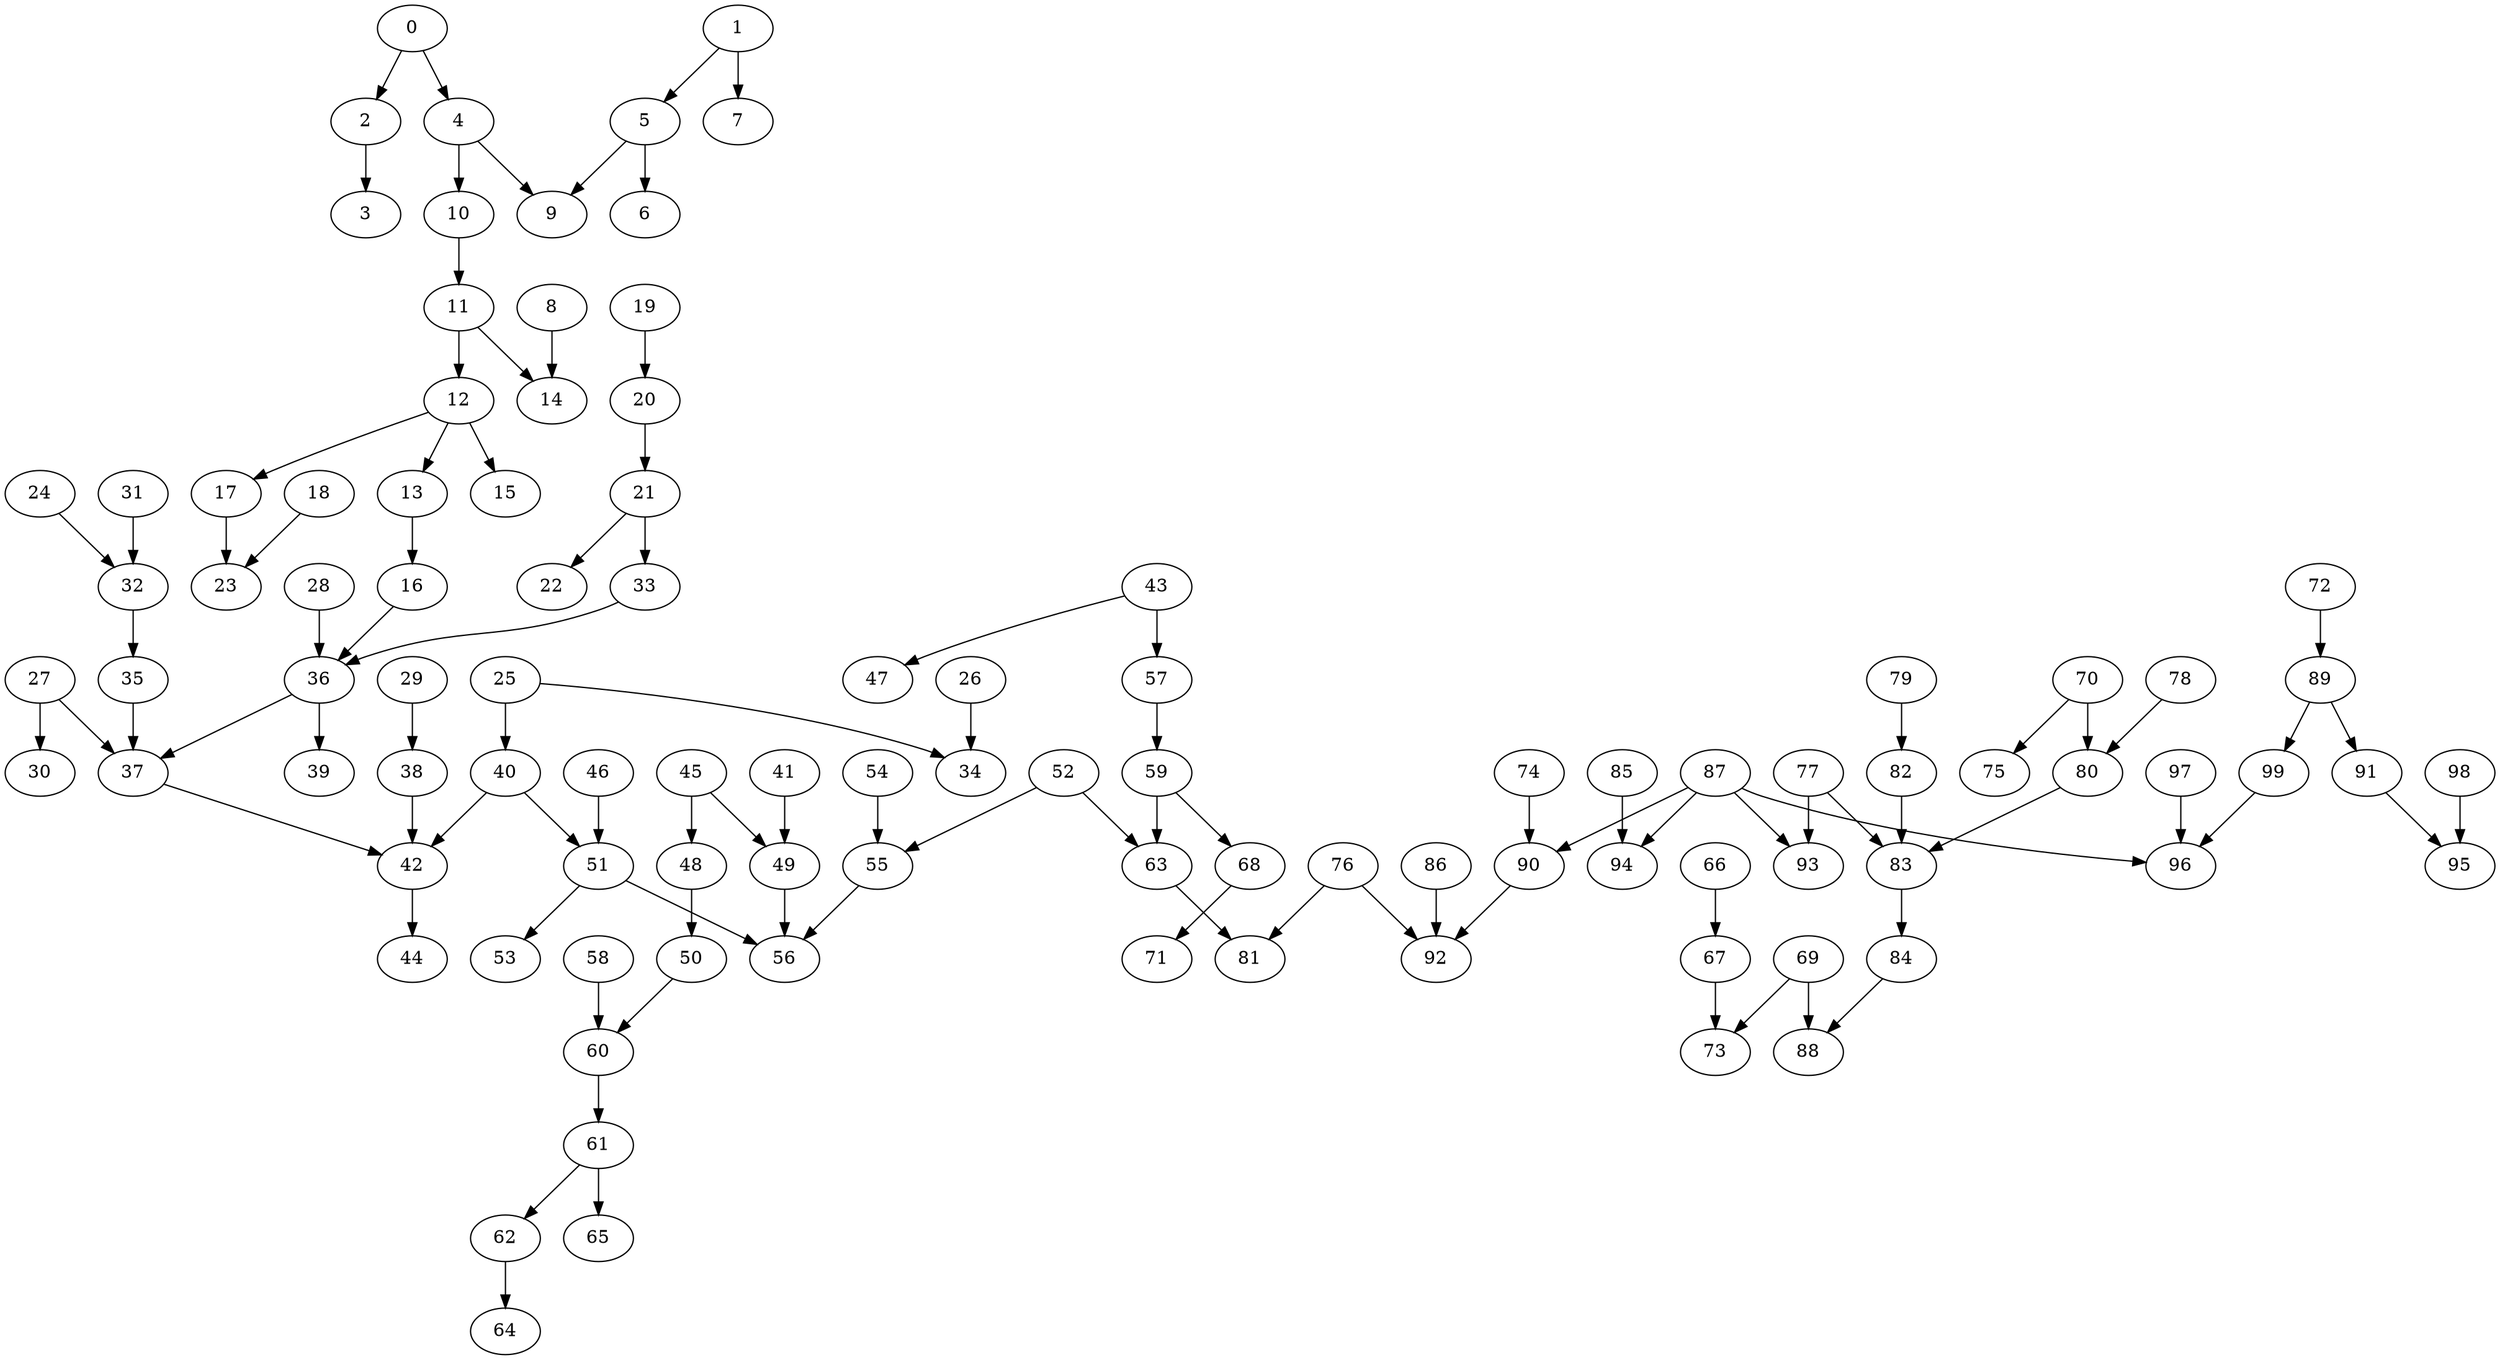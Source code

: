 digraph BarabasiAlbert_nodes_100_GradoMax_5_kruskalI {
"0";
"1";
"2";
"3";
"4";
"5";
"6";
"7";
"8";
"9";
"10";
"11";
"12";
"13";
"14";
"15";
"16";
"17";
"18";
"19";
"20";
"21";
"22";
"23";
"24";
"25";
"26";
"27";
"28";
"29";
"30";
"31";
"32";
"33";
"34";
"35";
"36";
"37";
"38";
"39";
"40";
"41";
"42";
"43";
"44";
"45";
"46";
"47";
"48";
"49";
"50";
"51";
"52";
"53";
"54";
"55";
"56";
"57";
"58";
"59";
"60";
"61";
"62";
"63";
"64";
"65";
"66";
"67";
"68";
"69";
"70";
"71";
"72";
"73";
"74";
"75";
"76";
"77";
"78";
"79";
"80";
"81";
"82";
"83";
"84";
"85";
"86";
"87";
"88";
"89";
"90";
"91";
"92";
"93";
"94";
"95";
"96";
"97";
"98";
"99";
"58" -> "60" [weight=18];
"20" -> "21" [weight=17];
"61" -> "65" [weight=17];
"97" -> "96" [weight=16];
"50" -> "60" [weight=15];
"19" -> "20" [weight=14];
"60" -> "61" [weight=14];
"87" -> "94" [weight=14];
"29" -> "38" [weight=13];
"8" -> "14" [weight=13];
"90" -> "92" [weight=13];
"43" -> "57" [weight=12];
"69" -> "88" [weight=12];
"74" -> "90" [weight=12];
"98" -> "95" [weight=12];
"25" -> "40" [weight=11];
"32" -> "35" [weight=11];
"36" -> "39" [weight=11];
"40" -> "42" [weight=11];
"46" -> "51" [weight=11];
"87" -> "96" [weight=11];
"70" -> "80" [weight=10];
"72" -> "89" [weight=10];
"77" -> "83" [weight=10];
"85" -> "94" [weight=10];
"87" -> "93" [weight=10];
"99" -> "96" [weight=10];
"27" -> "30" [weight=9];
"38" -> "42" [weight=9];
"59" -> "63" [weight=9];
"66" -> "67" [weight=9];
"80" -> "83" [weight=9];
"89" -> "91" [weight=9];
"89" -> "99" [weight=9];
"31" -> "32" [weight=8];
"42" -> "44" [weight=8];
"62" -> "64" [weight=8];
"63" -> "81" [weight=8];
"86" -> "92" [weight=8];
"91" -> "95" [weight=8];
"12" -> "15" [weight=7];
"76" -> "92" [weight=7];
"35" -> "37" [weight=6];
"4" -> "10" [weight=6];
"41" -> "49" [weight=6];
"45" -> "48" [weight=6];
"51" -> "56" [weight=6];
"67" -> "73" [weight=6];
"69" -> "73" [weight=6];
"79" -> "82" [weight=6];
"82" -> "83" [weight=6];
"0" -> "2" [weight=5];
"0" -> "4" [weight=5];
"24" -> "32" [weight=5];
"26" -> "34" [weight=5];
"52" -> "55" [weight=5];
"76" -> "81" [weight=5];
"78" -> "80" [weight=5];
"1" -> "7" [weight=4];
"10" -> "11" [weight=4];
"11" -> "14" [weight=4];
"27" -> "37" [weight=4];
"4" -> "9" [weight=4];
"12" -> "13" [weight=3];
"13" -> "16" [weight=3];
"16" -> "36" [weight=3];
"21" -> "22" [weight=3];
"28" -> "36" [weight=3];
"33" -> "36" [weight=3];
"45" -> "49" [weight=3];
"49" -> "56" [weight=3];
"5" -> "6" [weight=3];
"51" -> "53" [weight=3];
"52" -> "63" [weight=3];
"54" -> "55" [weight=3];
"55" -> "56" [weight=3];
"57" -> "59" [weight=3];
"61" -> "62" [weight=3];
"68" -> "71" [weight=3];
"83" -> "84" [weight=3];
"18" -> "23" [weight=2];
"25" -> "34" [weight=2];
"36" -> "37" [weight=2];
"37" -> "42" [weight=2];
"48" -> "50" [weight=2];
"5" -> "9" [weight=2];
"59" -> "68" [weight=2];
"84" -> "88" [weight=2];
"87" -> "90" [weight=2];
"1" -> "5" [weight=1];
"11" -> "12" [weight=1];
"12" -> "17" [weight=1];
"17" -> "23" [weight=1];
"2" -> "3" [weight=1];
"21" -> "33" [weight=1];
"40" -> "51" [weight=1];
"43" -> "47" [weight=1];
"70" -> "75" [weight=1];
"77" -> "93" [weight=1];
}